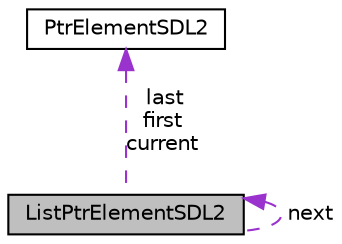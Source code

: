 digraph "ListPtrElementSDL2"
{
  edge [fontname="Helvetica",fontsize="10",labelfontname="Helvetica",labelfontsize="10"];
  node [fontname="Helvetica",fontsize="10",shape=record];
  Node1 [label="ListPtrElementSDL2",height=0.2,width=0.4,color="black", fillcolor="grey75", style="filled", fontcolor="black"];
  Node2 -> Node1 [dir="back",color="darkorchid3",fontsize="10",style="dashed",label=" last\nfirst\ncurrent" ];
  Node2 [label="PtrElementSDL2",height=0.2,width=0.4,color="black", fillcolor="white", style="filled",URL="$structPtrElementSDL2.html",tooltip="Structure used to store elements&#39; pointers in a list of element. "];
  Node1 -> Node1 [dir="back",color="darkorchid3",fontsize="10",style="dashed",label=" next" ];
}
